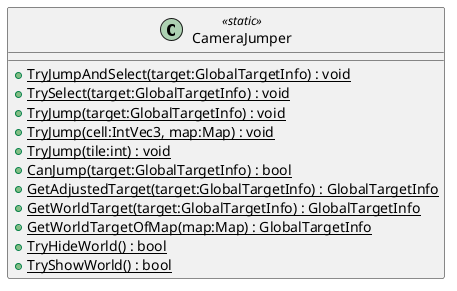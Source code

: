 @startuml
class CameraJumper <<static>> {
    + {static} TryJumpAndSelect(target:GlobalTargetInfo) : void
    + {static} TrySelect(target:GlobalTargetInfo) : void
    + {static} TryJump(target:GlobalTargetInfo) : void
    + {static} TryJump(cell:IntVec3, map:Map) : void
    + {static} TryJump(tile:int) : void
    + {static} CanJump(target:GlobalTargetInfo) : bool
    + {static} GetAdjustedTarget(target:GlobalTargetInfo) : GlobalTargetInfo
    + {static} GetWorldTarget(target:GlobalTargetInfo) : GlobalTargetInfo
    + {static} GetWorldTargetOfMap(map:Map) : GlobalTargetInfo
    + {static} TryHideWorld() : bool
    + {static} TryShowWorld() : bool
}
@enduml
